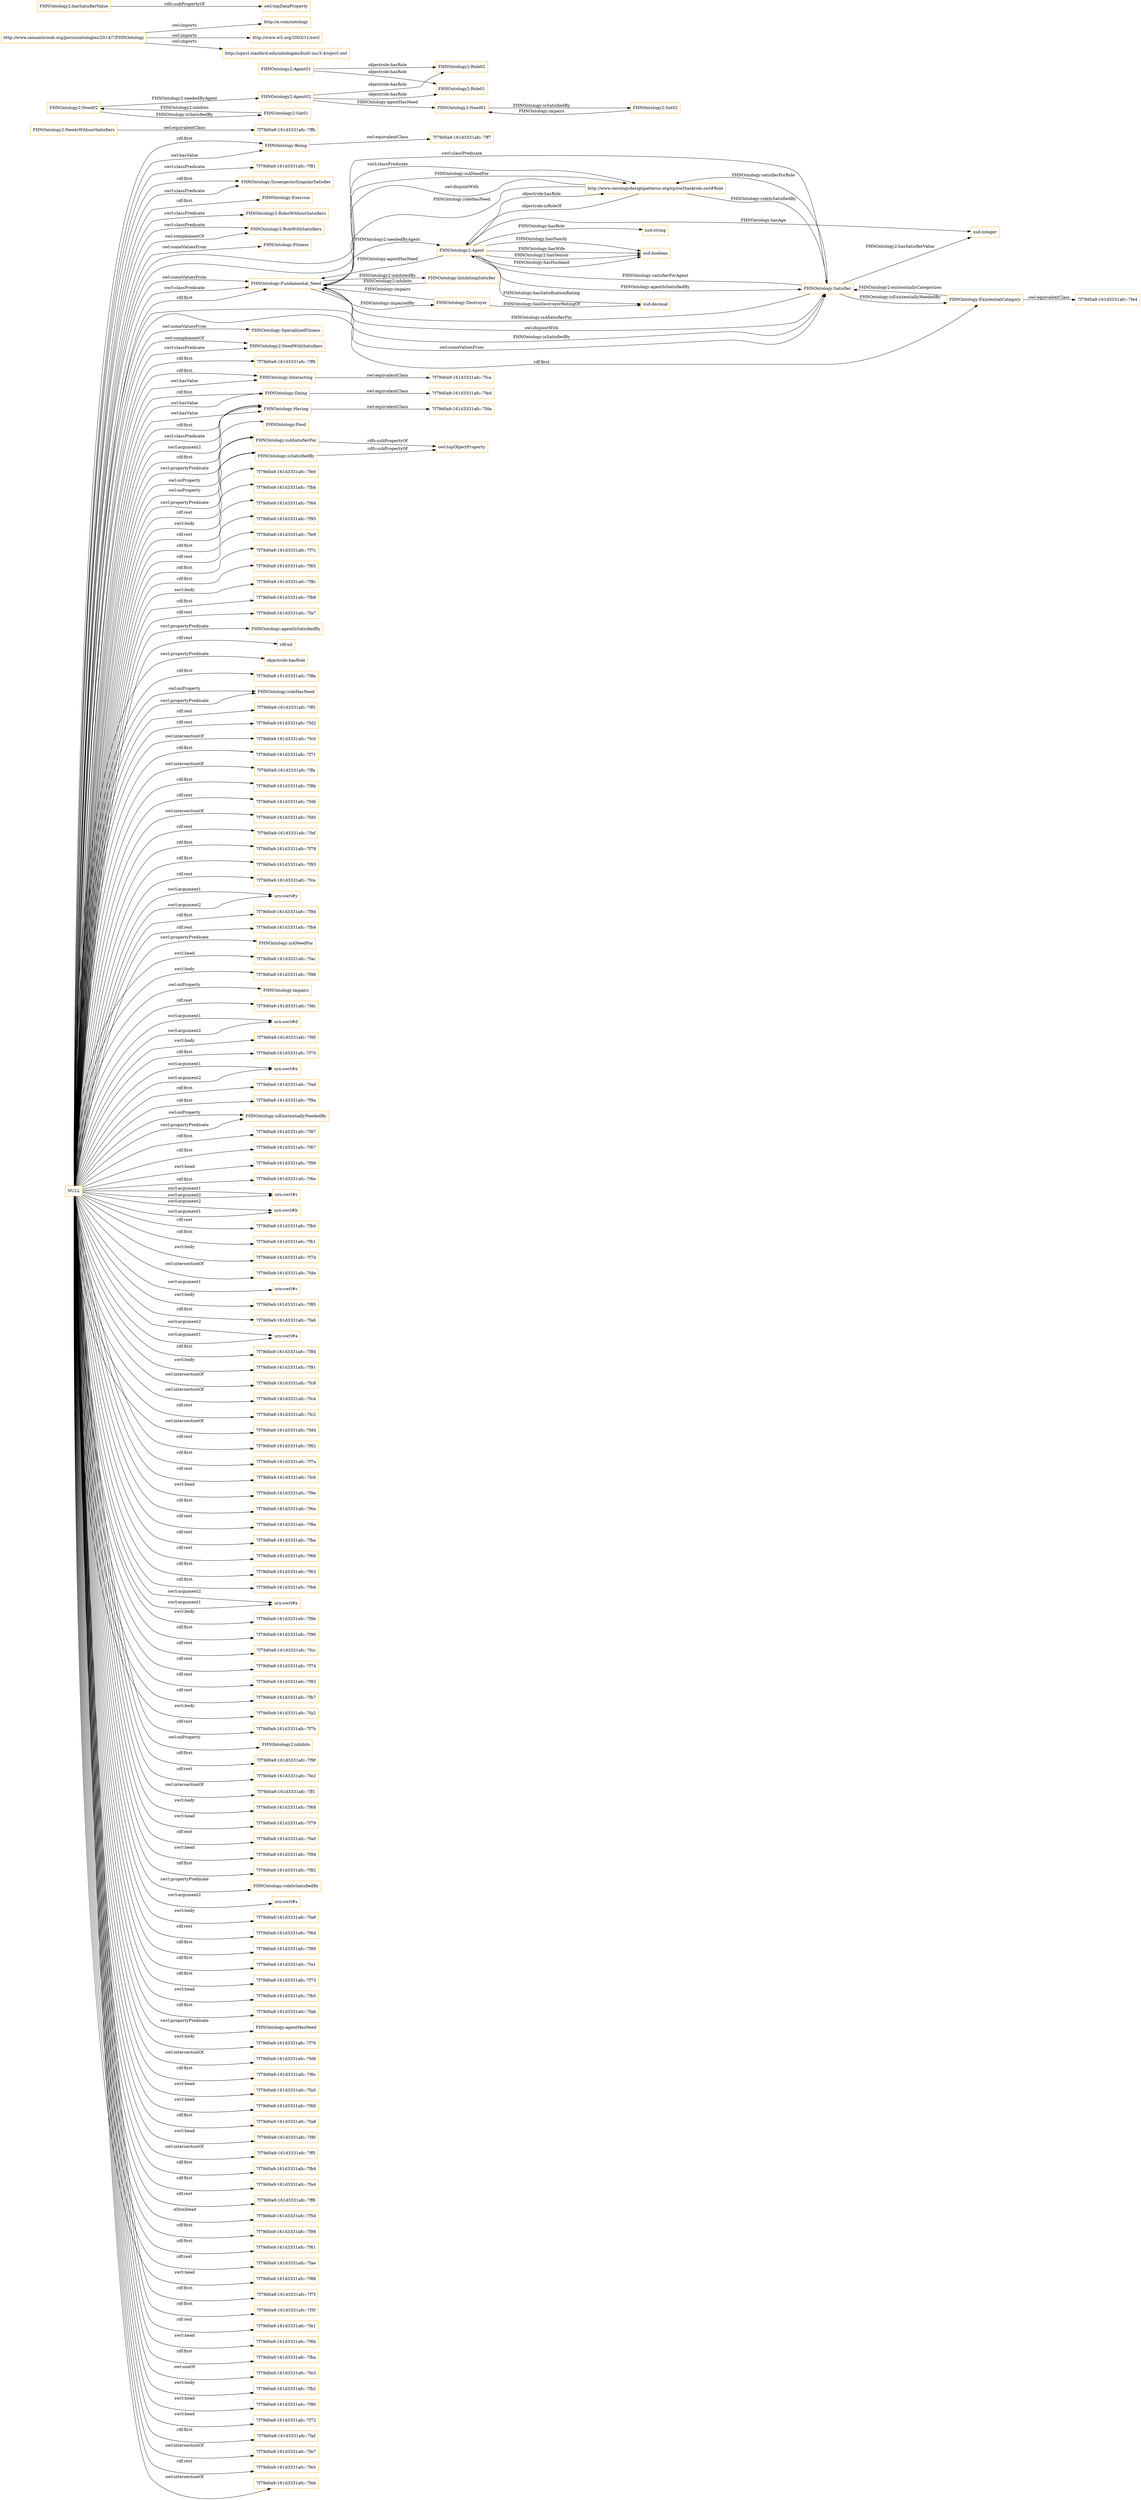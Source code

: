 digraph ar2dtool_diagram { 
rankdir=LR;
size="1501"
node [shape = rectangle, color="orange"]; "7f79d0a9:161d3331afc:-7ff7" "7f79d0a9:161d3331afc:-7f81" "FHNOntology2:Agent" "FHNOntology:SynergesticSingularSatisfier" "FHNOntology2:NeedsWithoutSatisfiers" "FHNOntology:Exercise" "7f79d0a9:161d3331afc:-7ffb" "FHNOntology:Destroyer" "7f79d0a9:161d3331afc:-7fda" "7f79d0a9:161d3331afc:-7fed" "FHNOntology2:RolesWithoutSatisfiers" "FHNOntology2:RoleWithSatisfiers" "FHNOntology:Fitness" "FHNOntology:Fundamental_Need" "FHNOntology:SpecializedFitness" "FHNOntology:ExistentialCategory" "http://www.ontologydesignpatterns.org/cp/owl/taskrole.owl#Role" "7f79d0a9:161d3331afc:-7fca" "FHNOntology:InhibitingSatisfier" "7f79d0a9:161d3331afc:-7fe4" "FHNOntology:Being" "FHNOntology:Satisfier" "FHNOntology2:NeedWithSatisfiers" "7f79d0a9:161d3331afc:-7ff9" "FHNOntology:Interacting" "FHNOntology:Doing" "FHNOntology:Having" "FHNOntology:Food" ; /*classes style*/
	"FHNOntology:Interacting" -> "7f79d0a9:161d3331afc:-7fca" [ label = "owl:equivalentClass" ];
	"FHNOntology:isASatisfierFor" -> "owl:topObjectProperty" [ label = "rdfs:subPropertyOf" ];
	"FHNOntology2:Need01" -> "FHNOntology2:Sat02" [ label = "FHNOntology:isSatisfiedBy" ];
	"FHNOntology:Fundamental_Need" -> "FHNOntology:Satisfier" [ label = "owl:disjointWith" ];
	"FHNOntology:Being" -> "7f79d0a9:161d3331afc:-7ff7" [ label = "owl:equivalentClass" ];
	"FHNOntology:Doing" -> "7f79d0a9:161d3331afc:-7fed" [ label = "owl:equivalentClass" ];
	"http://www.ontologydesignpatterns.org/cp/owl/taskrole.owl#Role" -> "FHNOntology:Fundamental_Need" [ label = "owl:disjointWith" ];
	"http://www.semanticweb.org/porco/ontologies/2014/7/FHNOntology" -> "http://a.com/ontology" [ label = "owl:imports" ];
	"http://www.semanticweb.org/porco/ontologies/2014/7/FHNOntology" -> "http://www.w3.org/2003/11/swrl" [ label = "owl:imports" ];
	"http://www.semanticweb.org/porco/ontologies/2014/7/FHNOntology" -> "http://sqwrl.stanford.edu/ontologies/built-ins/3.4/sqwrl.owl" [ label = "owl:imports" ];
	"FHNOntology2:Agent02" -> "FHNOntology2:Need01" [ label = "FHNOntology:agentHasNeed" ];
	"FHNOntology2:Agent02" -> "FHNOntology2:Role02" [ label = "objectrole:hasRole" ];
	"FHNOntology2:Agent02" -> "FHNOntology2:Role01" [ label = "objectrole:hasRole" ];
	"FHNOntology2:Sat02" -> "FHNOntology2:Need01" [ label = "FHNOntology:impairs" ];
	"FHNOntology2:NeedsWithoutSatisfiers" -> "7f79d0a9:161d3331afc:-7ffb" [ label = "owl:equivalentClass" ];
	"NULL" -> "7f79d0a9:161d3331afc:-7fe0" [ label = "rdf:rest" ];
	"NULL" -> "7f79d0a9:161d3331afc:-7fbb" [ label = "swrl:body" ];
	"NULL" -> "7f79d0a9:161d3331afc:-7f64" [ label = "rdf:rest" ];
	"NULL" -> "7f79d0a9:161d3331afc:-7f95" [ label = "rdf:first" ];
	"NULL" -> "7f79d0a9:161d3331afc:-7fe9" [ label = "rdf:rest" ];
	"NULL" -> "7f79d0a9:161d3331afc:-7f7c" [ label = "rdf:first" ];
	"NULL" -> "7f79d0a9:161d3331afc:-7f65" [ label = "rdf:first" ];
	"NULL" -> "7f79d0a9:161d3331afc:-7f8c" [ label = "swrl:body" ];
	"NULL" -> "7f79d0a9:161d3331afc:-7fb8" [ label = "rdf:first" ];
	"NULL" -> "7f79d0a9:161d3331afc:-7fa7" [ label = "rdf:rest" ];
	"NULL" -> "FHNOntology:agentIsSatisfiedBy" [ label = "swrl:propertyPredicate" ];
	"NULL" -> "rdf:nil" [ label = "rdf:rest" ];
	"NULL" -> "objectrole:hasRole" [ label = "swrl:propertyPredicate" ];
	"NULL" -> "7f79d0a9:161d3331afc:-7f8e" [ label = "rdf:first" ];
	"NULL" -> "FHNOntology:roleHasNeed" [ label = "owl:onProperty" ];
	"NULL" -> "7f79d0a9:161d3331afc:-7ff3" [ label = "rdf:rest" ];
	"NULL" -> "7f79d0a9:161d3331afc:-7fd2" [ label = "rdf:rest" ];
	"NULL" -> "FHNOntology:Interacting" [ label = "rdf:first" ];
	"NULL" -> "7f79d0a9:161d3331afc:-7fc0" [ label = "owl:intersectionOf" ];
	"NULL" -> "7f79d0a9:161d3331afc:-7f71" [ label = "rdf:first" ];
	"NULL" -> "7f79d0a9:161d3331afc:-7ffa" [ label = "owl:intersectionOf" ];
	"NULL" -> "7f79d0a9:161d3331afc:-7f8b" [ label = "rdf:first" ];
	"NULL" -> "7f79d0a9:161d3331afc:-7fd6" [ label = "rdf:rest" ];
	"NULL" -> "7f79d0a9:161d3331afc:-7fd0" [ label = "owl:intersectionOf" ];
	"NULL" -> "7f79d0a9:161d3331afc:-7fef" [ label = "rdf:rest" ];
	"NULL" -> "7f79d0a9:161d3331afc:-7f78" [ label = "rdf:first" ];
	"NULL" -> "7f79d0a9:161d3331afc:-7f93" [ label = "rdf:first" ];
	"NULL" -> "7f79d0a9:161d3331afc:-7fce" [ label = "rdf:rest" ];
	"NULL" -> "urn:swrl#y" [ label = "swrl:argument1" ];
	"NULL" -> "7f79d0a9:161d3331afc:-7f9d" [ label = "rdf:first" ];
	"NULL" -> "FHNOntology:Doing" [ label = "rdf:first" ];
	"NULL" -> "FHNOntology:Satisfier" [ label = "swrl:classPredicate" ];
	"NULL" -> "7f79d0a9:161d3331afc:-7fb9" [ label = "rdf:rest" ];
	"NULL" -> "FHNOntology:isANeedFor" [ label = "swrl:propertyPredicate" ];
	"NULL" -> "7f79d0a9:161d3331afc:-7fac" [ label = "swrl:head" ];
	"NULL" -> "7f79d0a9:161d3331afc:-7f96" [ label = "swrl:body" ];
	"NULL" -> "FHNOntology:impairs" [ label = "owl:onProperty" ];
	"NULL" -> "7f79d0a9:161d3331afc:-7fdc" [ label = "rdf:rest" ];
	"NULL" -> "urn:swrl#d" [ label = "swrl:argument1" ];
	"NULL" -> "7f79d0a9:161d3331afc:-7f6f" [ label = "swrl:body" ];
	"NULL" -> "7f79d0a9:161d3331afc:-7f75" [ label = "rdf:first" ];
	"NULL" -> "FHNOntology:Exercise" [ label = "rdf:first" ];
	"NULL" -> "FHNOntology:Fundamental_Need" [ label = "rdf:first" ];
	"NULL" -> "urn:swrl#n" [ label = "swrl:argument1" ];
	"NULL" -> "urn:swrl#d" [ label = "swrl:argument2" ];
	"NULL" -> "7f79d0a9:161d3331afc:-7fad" [ label = "rdf:first" ];
	"NULL" -> "7f79d0a9:161d3331afc:-7f9a" [ label = "rdf:first" ];
	"NULL" -> "FHNOntology:Being" [ label = "rdf:first" ];
	"NULL" -> "FHNOntology:isExistentiallyNeededBy" [ label = "owl:onProperty" ];
	"NULL" -> "7f79d0a9:161d3331afc:-7f87" [ label = "rdf:first" ];
	"NULL" -> "7f79d0a9:161d3331afc:-7f67" [ label = "rdf:first" ];
	"NULL" -> "7f79d0a9:161d3331afc:-7f99" [ label = "swrl:head" ];
	"NULL" -> "7f79d0a9:161d3331afc:-7f6e" [ label = "rdf:first" ];
	"NULL" -> "urn:swrl#r" [ label = "swrl:argument1" ];
	"NULL" -> "urn:swrl#b" [ label = "swrl:argument2" ];
	"NULL" -> "7f79d0a9:161d3331afc:-7fb0" [ label = "rdf:rest" ];
	"NULL" -> "http://www.ontologydesignpatterns.org/cp/owl/taskrole.owl#Role" [ label = "swrl:classPredicate" ];
	"NULL" -> "FHNOntology:isSatisfiedBy" [ label = "owl:onProperty" ];
	"NULL" -> "7f79d0a9:161d3331afc:-7fb1" [ label = "rdf:first" ];
	"NULL" -> "FHNOntology:Having" [ label = "owl:hasValue" ];
	"NULL" -> "FHNOntology:Being" [ label = "owl:hasValue" ];
	"NULL" -> "FHNOntology:SynergesticSingularSatisfier" [ label = "rdf:first" ];
	"NULL" -> "7f79d0a9:161d3331afc:-7f7d" [ label = "swrl:body" ];
	"NULL" -> "7f79d0a9:161d3331afc:-7fde" [ label = "owl:intersectionOf" ];
	"NULL" -> "urn:swrl#c" [ label = "swrl:argument1" ];
	"NULL" -> "7f79d0a9:161d3331afc:-7f85" [ label = "swrl:body" ];
	"NULL" -> "7f79d0a9:161d3331afc:-7fa6" [ label = "rdf:first" ];
	"NULL" -> "urn:swrl#a" [ label = "swrl:argument2" ];
	"NULL" -> "7f79d0a9:161d3331afc:-7f84" [ label = "rdf:first" ];
	"NULL" -> "7f79d0a9:161d3331afc:-7f91" [ label = "swrl:body" ];
	"NULL" -> "7f79d0a9:161d3331afc:-7fc8" [ label = "owl:intersectionOf" ];
	"NULL" -> "7f79d0a9:161d3331afc:-7fc4" [ label = "owl:intersectionOf" ];
	"NULL" -> "urn:swrl#n" [ label = "swrl:argument2" ];
	"NULL" -> "7f79d0a9:161d3331afc:-7fc2" [ label = "rdf:rest" ];
	"NULL" -> "7f79d0a9:161d3331afc:-7fd4" [ label = "owl:intersectionOf" ];
	"NULL" -> "FHNOntology:Food" [ label = "rdf:first" ];
	"NULL" -> "7f79d0a9:161d3331afc:-7f62" [ label = "rdf:rest" ];
	"NULL" -> "7f79d0a9:161d3331afc:-7f7a" [ label = "rdf:first" ];
	"NULL" -> "urn:swrl#r" [ label = "swrl:argument2" ];
	"NULL" -> "FHNOntology:Having" [ label = "rdf:first" ];
	"NULL" -> "7f79d0a9:161d3331afc:-7fc6" [ label = "rdf:rest" ];
	"NULL" -> "7f79d0a9:161d3331afc:-7f9e" [ label = "swrl:head" ];
	"NULL" -> "7f79d0a9:161d3331afc:-7f6a" [ label = "rdf:first" ];
	"NULL" -> "7f79d0a9:161d3331afc:-7f8a" [ label = "rdf:rest" ];
	"NULL" -> "urn:swrl#y" [ label = "swrl:argument2" ];
	"NULL" -> "7f79d0a9:161d3331afc:-7fbe" [ label = "rdf:rest" ];
	"NULL" -> "FHNOntology:Fundamental_Need" [ label = "owl:someValuesFrom" ];
	"NULL" -> "FHNOntology2:NeedWithSatisfiers" [ label = "owl:complementOf" ];
	"NULL" -> "7f79d0a9:161d3331afc:-7f66" [ label = "rdf:rest" ];
	"NULL" -> "7f79d0a9:161d3331afc:-7f63" [ label = "rdf:first" ];
	"NULL" -> "FHNOntology:isASatisfierFor" [ label = "swrl:propertyPredicate" ];
	"NULL" -> "7f79d0a9:161d3331afc:-7fb6" [ label = "rdf:first" ];
	"NULL" -> "FHNOntology:Doing" [ label = "owl:hasValue" ];
	"NULL" -> "urn:swrl#x" [ label = "swrl:argument2" ];
	"NULL" -> "7f79d0a9:161d3331afc:-7f9b" [ label = "swrl:body" ];
	"NULL" -> "FHNOntology:roleHasNeed" [ label = "swrl:propertyPredicate" ];
	"NULL" -> "7f79d0a9:161d3331afc:-7f90" [ label = "rdf:first" ];
	"NULL" -> "FHNOntology:Fitness" [ label = "owl:someValuesFrom" ];
	"NULL" -> "7f79d0a9:161d3331afc:-7fcc" [ label = "rdf:rest" ];
	"NULL" -> "7f79d0a9:161d3331afc:-7f74" [ label = "rdf:rest" ];
	"NULL" -> "FHNOntology:SynergesticSingularSatisfier" [ label = "swrl:classPredicate" ];
	"NULL" -> "7f79d0a9:161d3331afc:-7f83" [ label = "rdf:rest" ];
	"NULL" -> "7f79d0a9:161d3331afc:-7fb7" [ label = "rdf:rest" ];
	"NULL" -> "FHNOntology:isASatisfierFor" [ label = "owl:onProperty" ];
	"NULL" -> "7f79d0a9:161d3331afc:-7fa2" [ label = "swrl:body" ];
	"NULL" -> "7f79d0a9:161d3331afc:-7f7b" [ label = "rdf:rest" ];
	"NULL" -> "FHNOntology2:inhibits" [ label = "owl:onProperty" ];
	"NULL" -> "7f79d0a9:161d3331afc:-7f9f" [ label = "rdf:first" ];
	"NULL" -> "7f79d0a9:161d3331afc:-7fe2" [ label = "rdf:rest" ];
	"NULL" -> "7f79d0a9:161d3331afc:-7ff1" [ label = "owl:intersectionOf" ];
	"NULL" -> "FHNOntology2:RoleWithSatisfiers" [ label = "swrl:classPredicate" ];
	"NULL" -> "7f79d0a9:161d3331afc:-7f68" [ label = "swrl:body" ];
	"NULL" -> "7f79d0a9:161d3331afc:-7f79" [ label = "swrl:head" ];
	"NULL" -> "7f79d0a9:161d3331afc:-7fa0" [ label = "rdf:rest" ];
	"NULL" -> "7f79d0a9:161d3331afc:-7f94" [ label = "swrl:head" ];
	"NULL" -> "FHNOntology:Having" [ label = "swrl:classPredicate" ];
	"NULL" -> "urn:swrl#x" [ label = "swrl:argument1" ];
	"NULL" -> "FHNOntology:Interacting" [ label = "owl:hasValue" ];
	"NULL" -> "7f79d0a9:161d3331afc:-7f82" [ label = "rdf:first" ];
	"NULL" -> "FHNOntology:isExistentiallyNeededBy" [ label = "swrl:propertyPredicate" ];
	"NULL" -> "FHNOntology:roleIsSatisfiedBy" [ label = "swrl:propertyPredicate" ];
	"NULL" -> "urn:swrl#s" [ label = "swrl:argument2" ];
	"NULL" -> "7f79d0a9:161d3331afc:-7fa9" [ label = "swrl:body" ];
	"NULL" -> "7f79d0a9:161d3331afc:-7f6d" [ label = "rdf:rest" ];
	"NULL" -> "7f79d0a9:161d3331afc:-7f89" [ label = "rdf:first" ];
	"NULL" -> "7f79d0a9:161d3331afc:-7fa1" [ label = "rdf:first" ];
	"NULL" -> "7f79d0a9:161d3331afc:-7f73" [ label = "rdf:first" ];
	"NULL" -> "7f79d0a9:161d3331afc:-7ff9" [ label = "rdf:first" ];
	"NULL" -> "FHNOntology:Satisfier" [ label = "owl:someValuesFrom" ];
	"NULL" -> "7f79d0a9:161d3331afc:-7fb5" [ label = "swrl:head" ];
	"NULL" -> "7f79d0a9:161d3331afc:-7fab" [ label = "rdf:first" ];
	"NULL" -> "FHNOntology:ExistentialCategory" [ label = "rdf:first" ];
	"NULL" -> "FHNOntology:agentHasNeed" [ label = "swrl:propertyPredicate" ];
	"NULL" -> "7f79d0a9:161d3331afc:-7f76" [ label = "swrl:body" ];
	"NULL" -> "7f79d0a9:161d3331afc:-7fd8" [ label = "owl:intersectionOf" ];
	"NULL" -> "7f79d0a9:161d3331afc:-7f6c" [ label = "rdf:first" ];
	"NULL" -> "FHNOntology:isSatisfiedBy" [ label = "swrl:propertyPredicate" ];
	"NULL" -> "7f79d0a9:161d3331afc:-7fa5" [ label = "swrl:head" ];
	"NULL" -> "7f79d0a9:161d3331afc:-7f81" [ label = "swrl:classPredicate" ];
	"NULL" -> "7f79d0a9:161d3331afc:-7f60" [ label = "swrl:head" ];
	"NULL" -> "urn:swrl#a" [ label = "swrl:argument1" ];
	"NULL" -> "7f79d0a9:161d3331afc:-7fa8" [ label = "rdf:first" ];
	"NULL" -> "7f79d0a9:161d3331afc:-7f8f" [ label = "swrl:head" ];
	"NULL" -> "7f79d0a9:161d3331afc:-7ff5" [ label = "owl:intersectionOf" ];
	"NULL" -> "7f79d0a9:161d3331afc:-7fb4" [ label = "rdf:first" ];
	"NULL" -> "FHNOntology:SpecializedFitness" [ label = "owl:someValuesFrom" ];
	"NULL" -> "FHNOntology2:RoleWithSatisfiers" [ label = "owl:complementOf" ];
	"NULL" -> "FHNOntology:Having" [ label = "swrl:argument2" ];
	"NULL" -> "7f79d0a9:161d3331afc:-7fa4" [ label = "rdf:first" ];
	"NULL" -> "7f79d0a9:161d3331afc:-7ff8" [ label = "rdf:rest" ];
	"NULL" -> "7f79d0a9:161d3331afc:-7f5d" [ label = ":xhtmlhead" ];
	"NULL" -> "FHNOntology:Fundamental_Need" [ label = "swrl:classPredicate" ];
	"NULL" -> "7f79d0a9:161d3331afc:-7f98" [ label = "rdf:first" ];
	"NULL" -> "7f79d0a9:161d3331afc:-7f61" [ label = "rdf:first" ];
	"NULL" -> "7f79d0a9:161d3331afc:-7fae" [ label = "rdf:rest" ];
	"NULL" -> "7f79d0a9:161d3331afc:-7f88" [ label = "swrl:head" ];
	"NULL" -> "7f79d0a9:161d3331afc:-7f7f" [ label = "rdf:first" ];
	"NULL" -> "7f79d0a9:161d3331afc:-7f5f" [ label = "rdf:first" ];
	"NULL" -> "7f79d0a9:161d3331afc:-7fe1" [ label = "rdf:rest" ];
	"NULL" -> "7f79d0a9:161d3331afc:-7f6b" [ label = "swrl:head" ];
	"NULL" -> "7f79d0a9:161d3331afc:-7fba" [ label = "rdf:first" ];
	"NULL" -> "urn:swrl#b" [ label = "swrl:argument1" ];
	"NULL" -> "7f79d0a9:161d3331afc:-7fe3" [ label = "owl:oneOf" ];
	"NULL" -> "7f79d0a9:161d3331afc:-7fb2" [ label = "swrl:body" ];
	"NULL" -> "7f79d0a9:161d3331afc:-7f80" [ label = "swrl:head" ];
	"NULL" -> "7f79d0a9:161d3331afc:-7f72" [ label = "swrl:head" ];
	"NULL" -> "7f79d0a9:161d3331afc:-7faf" [ label = "rdf:first" ];
	"NULL" -> "7f79d0a9:161d3331afc:-7fe7" [ label = "owl:intersectionOf" ];
	"NULL" -> "FHNOntology2:NeedWithSatisfiers" [ label = "swrl:classPredicate" ];
	"NULL" -> "FHNOntology2:RolesWithoutSatisfiers" [ label = "swrl:classPredicate" ];
	"NULL" -> "7f79d0a9:161d3331afc:-7fe5" [ label = "rdf:rest" ];
	"NULL" -> "7f79d0a9:161d3331afc:-7feb" [ label = "owl:intersectionOf" ];
	"FHNOntology2:Agent01" -> "FHNOntology2:Role02" [ label = "objectrole:hasRole" ];
	"FHNOntology2:Agent01" -> "FHNOntology2:Role01" [ label = "objectrole:hasRole" ];
	"FHNOntology:ExistentialCategory" -> "7f79d0a9:161d3331afc:-7fe4" [ label = "owl:equivalentClass" ];
	"FHNOntology2:Sat01" -> "FHNOntology2:Need02" [ label = "FHNOntology2:inhibits" ];
	"FHNOntology2:hasSatisfierValue" -> "owl:topDataProperty" [ label = "rdfs:subPropertyOf" ];
	"FHNOntology:Having" -> "7f79d0a9:161d3331afc:-7fda" [ label = "owl:equivalentClass" ];
	"FHNOntology:isSatisfiedBy" -> "owl:topObjectProperty" [ label = "rdfs:subPropertyOf" ];
	"FHNOntology2:Need02" -> "FHNOntology2:Sat01" [ label = "FHNOntology:isSatisfiedBy" ];
	"FHNOntology2:Need02" -> "FHNOntology2:Agent02" [ label = "FHNOntology2:neededByAgent" ];
	"FHNOntology:Fundamental_Need" -> "FHNOntology:Satisfier" [ label = "FHNOntology:isSatisfiedBy" ];
	"FHNOntology2:Agent" -> "xsd:boolean" [ label = "FHNOntology:hasFamily" ];
	"FHNOntology2:Agent" -> "xsd:integer" [ label = "FHNOntology:hasAge" ];
	"FHNOntology:Satisfier" -> "FHNOntology:ExistentialCategory" [ label = "FHNOntology:isExistentiallyNeededBy" ];
	"FHNOntology2:Agent" -> "FHNOntology:Fundamental_Need" [ label = "FHNOntology:agentHasNeed" ];
	"FHNOntology:Fundamental_Need" -> "FHNOntology2:Agent" [ label = "FHNOntology2:neededByAgent" ];
	"FHNOntology:Satisfier" -> "FHNOntology2:Agent" [ label = "FHNOntology:satisfierForAgent" ];
	"FHNOntology2:Agent" -> "FHNOntology:Satisfier" [ label = "FHNOntology:agentIsSatisfiedBy" ];
	"FHNOntology:Satisfier" -> "xsd:integer" [ label = "FHNOntology2:hasSatisfierValue" ];
	"FHNOntology2:Agent" -> "http://www.ontologydesignpatterns.org/cp/owl/taskrole.owl#Role" [ label = "objectrole:hasRole" ];
	"FHNOntology:Destroyer" -> "xsd:decimal" [ label = "FHNOntology:hasDestroyerRatingOf" ];
	"FHNOntology:InhibitingSatisfier" -> "FHNOntology:Fundamental_Need" [ label = "FHNOntology2:inhibits" ];
	"FHNOntology2:Agent" -> "xsd:decimal" [ label = "FHNOntology:hasSatisficationRating" ];
	"FHNOntology2:Agent" -> "xsd:boolean" [ label = "FHNOntology:hasWife" ];
	"FHNOntology2:Agent" -> "xsd:boolean" [ label = "FHNOntology2:hasSensor" ];
	"FHNOntology:Fundamental_Need" -> "FHNOntology:Destroyer" [ label = "FHNOntology:impairedBy" ];
	"http://www.ontologydesignpatterns.org/cp/owl/taskrole.owl#Role" -> "FHNOntology:Satisfier" [ label = "FHNOntology:roleIsSatisfiedBy" ];
	"FHNOntology:Satisfier" -> "FHNOntology:Fundamental_Need" [ label = "FHNOntology:isASatisfierFor" ];
	"http://www.ontologydesignpatterns.org/cp/owl/taskrole.owl#Role" -> "FHNOntology:Fundamental_Need" [ label = "FHNOntology:roleHasNeed" ];
	"FHNOntology:Satisfier" -> "http://www.ontologydesignpatterns.org/cp/owl/taskrole.owl#Role" [ label = "FHNOntology:satisfierForRole" ];
	"FHNOntology:Fundamental_Need" -> "http://www.ontologydesignpatterns.org/cp/owl/taskrole.owl#Role" [ label = "FHNOntology:isANeedFor" ];
	"FHNOntology:ExistentialCategory" -> "FHNOntology:Satisfier" [ label = "FHNOntology2:existentiallyCategorizes" ];
	"FHNOntology2:Agent" -> "xsd:boolean" [ label = "FHNOntology:hasHusband" ];
	"FHNOntology2:Agent" -> "xsd:string" [ label = "FHNOntology:hasRole" ];
	"FHNOntology:Fundamental_Need" -> "FHNOntology:InhibitingSatisfier" [ label = "FHNOntology2:inhibitedBy" ];
	"FHNOntology:Destroyer" -> "FHNOntology:Fundamental_Need" [ label = "FHNOntology:impairs" ];
	"http://www.ontologydesignpatterns.org/cp/owl/taskrole.owl#Role" -> "FHNOntology2:Agent" [ label = "objectrole:isRoleOf" ];

}
